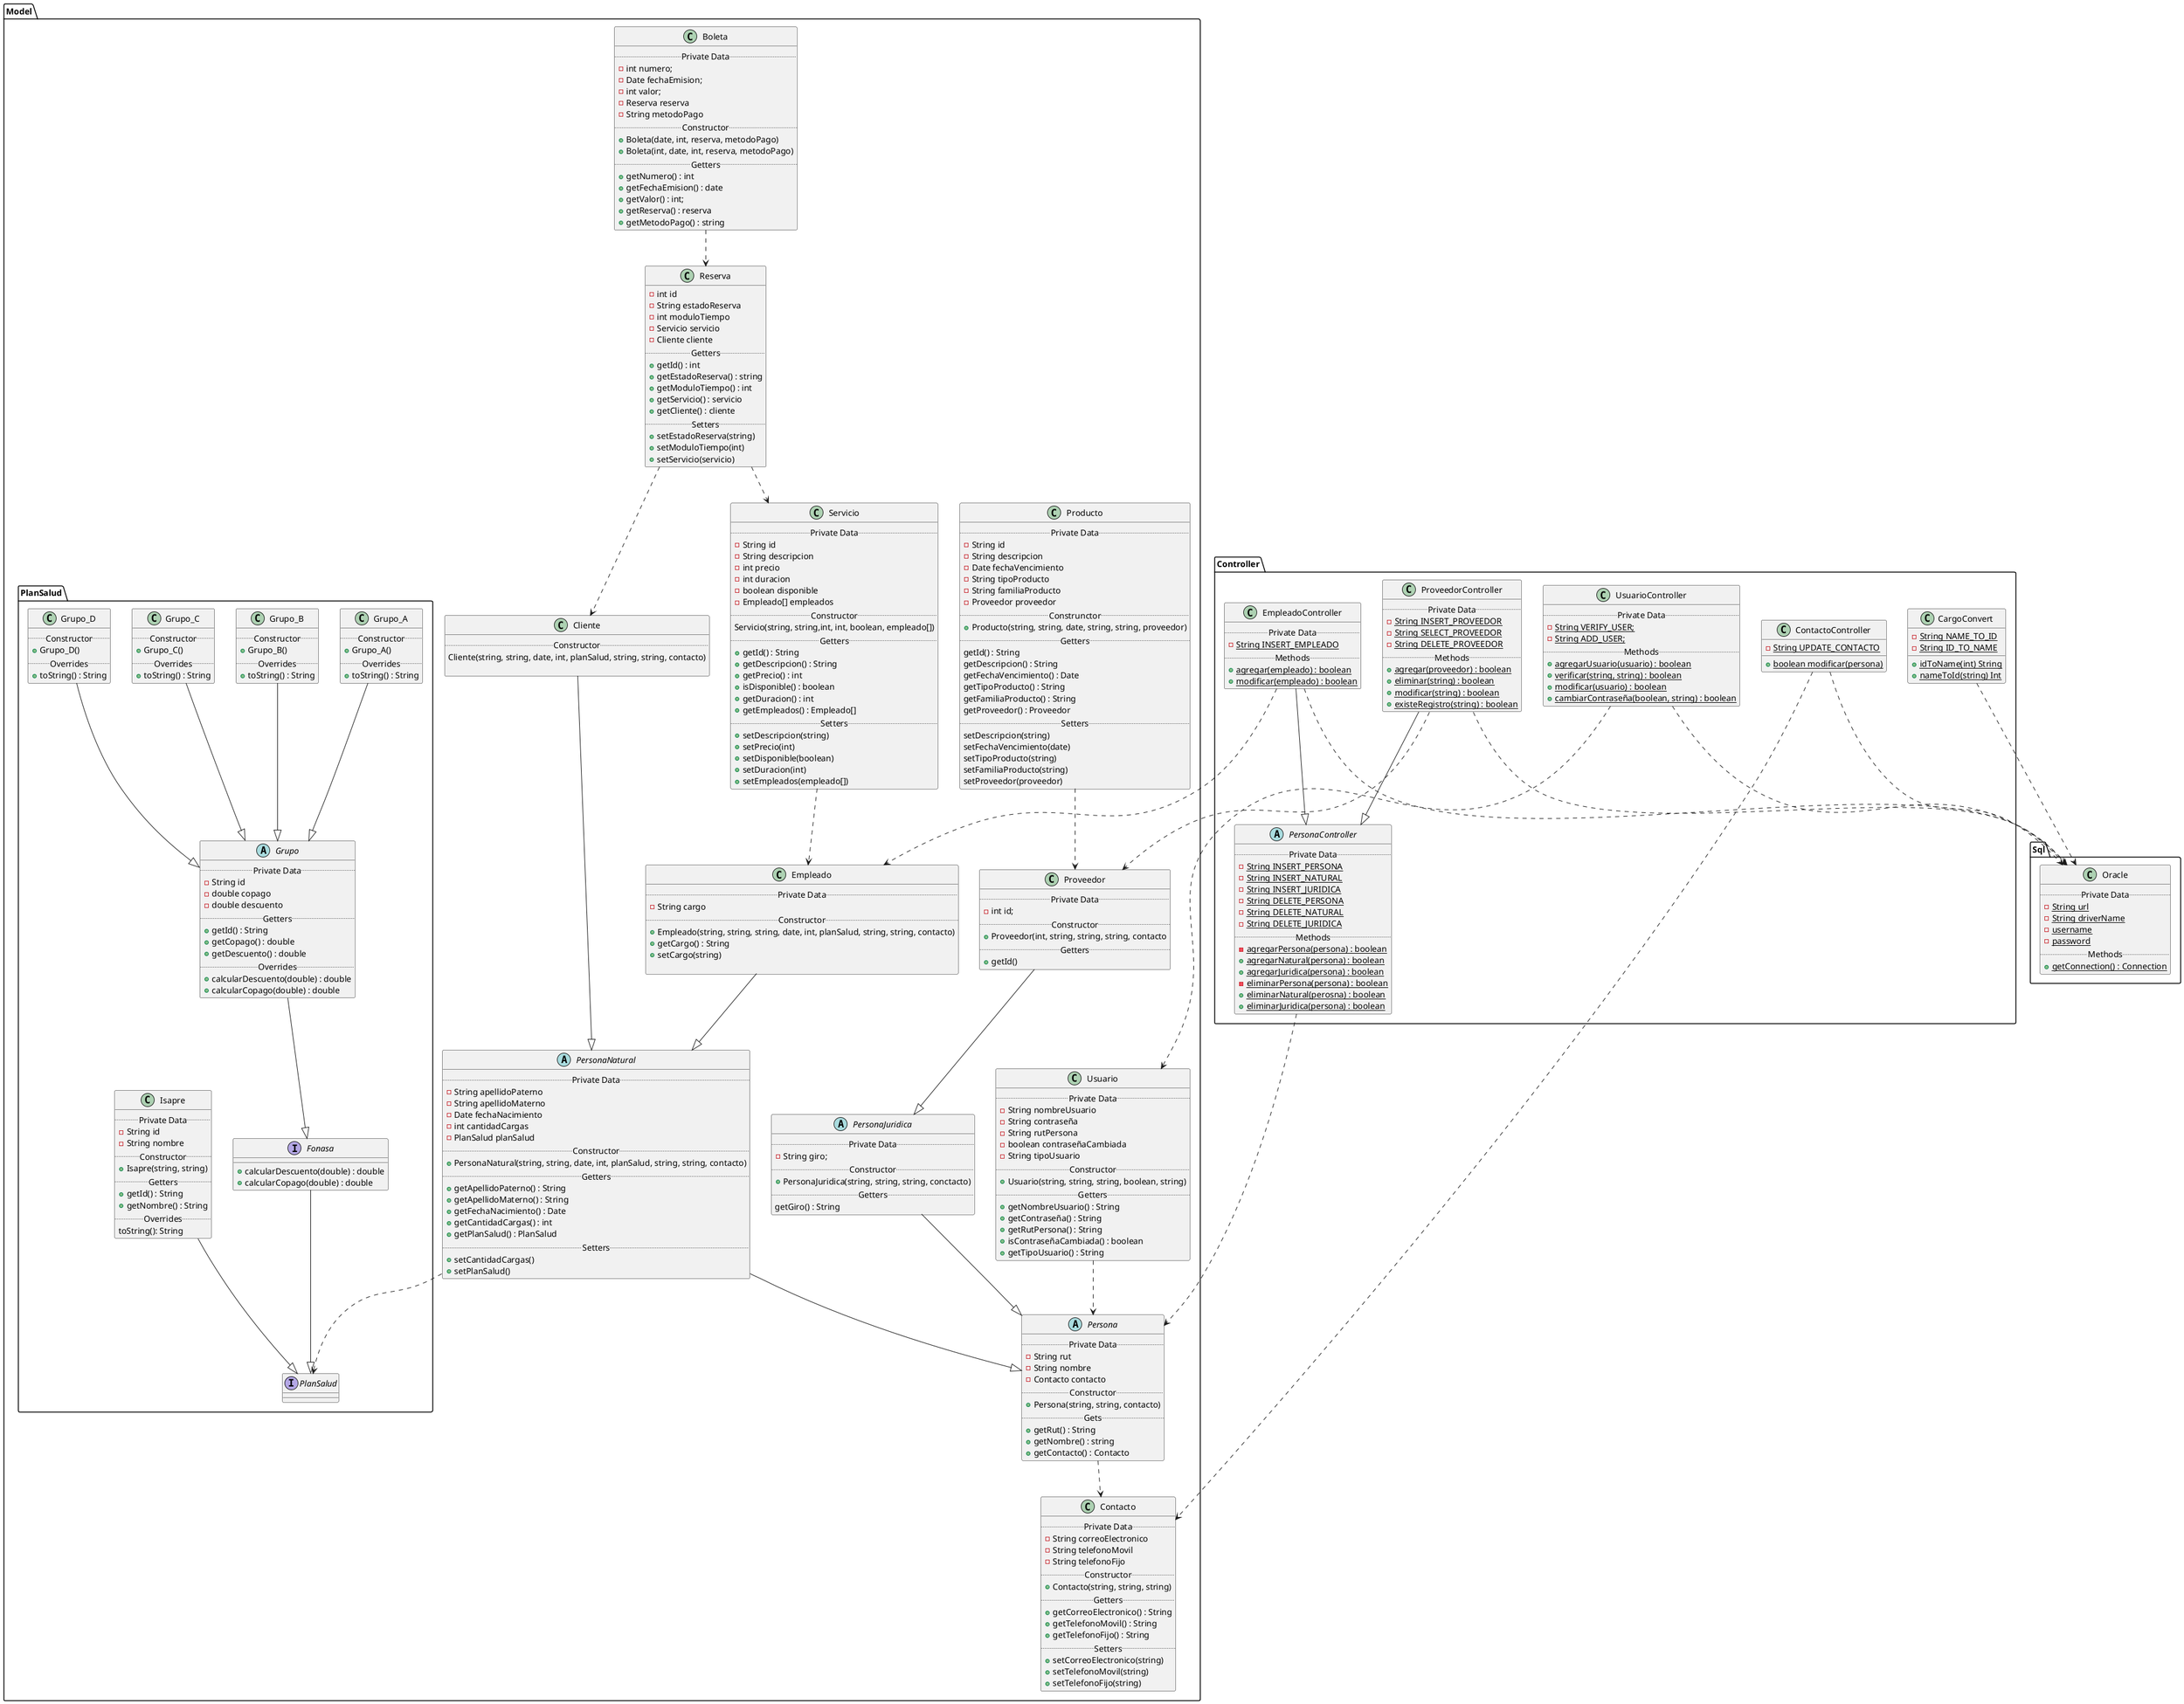 @startuml
abstract class Controller.PersonaController{
    .. Private Data ..
    - {static} String INSERT_PERSONA
    - {static} String INSERT_NATURAL
    - {static} String INSERT_JURIDICA
    - {static} String DELETE_PERSONA
    - {static} String DELETE_NATURAL
    - {static} String DELETE_JURIDICA
    .. Methods ..
    - {static} agregarPersona(persona) : boolean
    + {static} agregarNatural(persona) : boolean
    + {static} agregarJuridica(persona) : boolean
    - {static} eliminarPersona(persona) : boolean
    + {static} eliminarNatural(perosna) : boolean
    + {static} eliminarJuridica(persona) : boolean
}

class Controller.UsuarioController{
	.. Private Data ..
	- {static} String VERIFY_USER;
	- {static} String ADD_USER;
	.. Methods ..
	+ {static} agregarUsuario(usuario) : boolean
	+ {static} verificar(string, string) : boolean
        + {static} modificar(usuario) : boolean
        + {static} cambiarContraseña(boolean, string) : boolean
}

class Controller.ProveedorController{
    .. Private Data ..
    - {static} String INSERT_PROVEEDOR
    - {static} String SELECT_PROVEEDOR
    - {static} String DELETE_PROVEEDOR
    .. Methods ..
    + {static} agregar(proveedor) : boolean
    + {static} eliminar(string) : boolean
    + {static} modificar(string) : boolean
    + {static} existeRegistro(string) : boolean
}

class Controller.EmpleadoController{
    .. Private Data ..
    - {static} String INSERT_EMPLEADO
    .. Methods ..
    + {static} agregar(empleado) : boolean
    + {static} modificar(empleado) : boolean
}

class Controller.CargoConvert{
	- {static} String NAME_TO_ID
	- {static} String ID_TO_NAME
	+ {static} idToName(int) String
	+ {static} nameToId(string) Int
}

class Controller.ContactoController{
    - {static} String UPDATE_CONTACTO
    + {static} boolean modificar(persona)
}

interface Model.PlanSalud.Fonasa{
	+ calcularDescuento(double) : double
	+ calcularCopago(double) : double
}

interface Model.PlanSalud.PlanSalud

abstract class Model.PlanSalud.Grupo{
    .. Private Data ..
    - String id
    - double copago
    - double descuento
    .. Getters ..
    + getId() : String
    + getCopago() : double
    + getDescuento() : double
    .. Overrides ..
    + calcularDescuento(double) : double
    + calcularCopago(double) : double
}
class Model.PlanSalud.Grupo_A{
    .. Constructor ..
    + Grupo_A()
    .. Overrides ..
    + toString() : String
}
class Model.PlanSalud.Grupo_B{
    .. Constructor ..
    + Grupo_B()
    .. Overrides ..
    + toString() : String
}
class Model.PlanSalud.Grupo_C{
    .. Constructor ..
    + Grupo_C()
    .. Overrides ..
    + toString() : String
}
class Model.PlanSalud.Grupo_D{
    .. Constructor ..
    + Grupo_D()
    .. Overrides ..
    + toString() : String
}
class Model.PlanSalud.Isapre{
    .. Private Data ..
    - String id
    - String nombre
    .. Constructor ..
    + Isapre(string, string)
    .. Getters ..
    + getId() : String
    + getNombre() : String
    .. Overrides ..
    toString(): String
}

abstract class Model.Persona{
	.. Private Data ..
	- String rut
	- String nombre
	- Contacto contacto
	.. Constructor ..
	+ Persona(string, string, contacto)
	.. Gets ..
	+ getRut() : String
	+ getNombre() : string
	+ getContacto() : Contacto
}

class Model.Cliente{
    .. Constructor ..
    Cliente(string, string, date, int, planSalud, string, string, contacto)
    
}

class Model.Reserva{
    - int id
    - String estadoReserva
    - int moduloTiempo
    - Servicio servicio
    - Cliente cliente
    .. Getters ..
    + getId() : int
    + getEstadoReserva() : string
    + getModuloTiempo() : int
    + getServicio() : servicio
    + getCliente() : cliente
    .. Setters ..
    + setEstadoReserva(string)
    + setModuloTiempo(int)
    + setServicio(servicio)
}

class Model.Usuario{
	.. Private Data ..
	- String nombreUsuario
	- String contraseña
	- String rutPersona
	- boolean contraseñaCambiada
	- String tipoUsuario
	.. Constructor ..
	+ Usuario(string, string, string, boolean, string)
	.. Getters ..
	+ getNombreUsuario() : String
	+ getContraseña() : String
	+ getRutPersona() : String
	+ isContraseñaCambiada() : boolean
	+ getTipoUsuario() : String
}

class Model.Contacto{
	.. Private Data ..
	- String correoElectronico
	- String telefonoMovil
	- String telefonoFijo
	.. Constructor ..
	+ Contacto(string, string, string)
	.. Getters ..
	+ getCorreoElectronico() : String
	+ getTelefonoMovil() : String
	+ getTelefonoFijo() : String
	.. Setters ..
	+ setCorreoElectronico(string)
	+ setTelefonoMovil(string)
	+ setTelefonoFijo(string)
}

abstract class Model.PersonaNatural{
	.. Private Data ..
	- String apellidoPaterno
	- String apellidoMaterno
	- Date fechaNacimiento
	- int cantidadCargas
	- PlanSalud planSalud
	.. Constructor ..
	+ PersonaNatural(string, string, date, int, planSalud, string, string, contacto)
	.. Getters ..
	+ getApellidoPaterno() : String
	+ getApellidoMaterno() : String
	+ getFechaNacimiento() : Date
	+ getCantidadCargas() : int
	+ getPlanSalud() : PlanSalud
	.. Setters ..
	+ setCantidadCargas()
	+ setPlanSalud()
} 
class Model.Empleado{
	.. Private Data ..
	- String cargo
	.. Constructor ..
	+ Empleado(string, string, string, date, int, planSalud, string, string, contacto)
	+ getCargo() : String
	+ setCargo(string)

}
abstract class Model.PersonaJuridica{
    .. Private Data ..
    - String giro;
    .. Constructor ..
    + PersonaJuridica(string, string, string, conctacto)
    .. Getters ..
    getGiro() : String
}

class Model.Producto{
    .. Private Data ..
    - String id
    - String descripcion
    - Date fechaVencimiento
    - String tipoProducto
    - String familiaProducto
    - Proveedor proveedor
    .. Construnctor ..
    + Producto(string, string, date, string, string, proveedor)
    .. Getters ..
    getId() : String
    getDescripcion() : String
    getFechaVencimiento() : Date
    getTipoProducto() : String
    getFamiliaProducto() : String
    getProveedor() : Proveedor
    .. Setters ..
    setDescripcion(string)
    setFechaVencimiento(date)
    setTipoProducto(string)
    setFamiliaProducto(string)
    setProveedor(proveedor)
}
class Model.Proveedor{
    .. Private Data ..
    - int id;
    .. Constructor ..
    + Proveedor(int, string, string, string, contacto
    .. Getters ..
    + getId()
}
class Model.Servicio{
    .. Private Data ..
    - String id
    - String descripcion
    - int precio
    - int duracion
    - boolean disponible
    - Empleado[] empleados
    .. Constructor ..
    Servicio(string, string,int, int, boolean, empleado[])
    .. Getters ..
    + getId() : String
    + getDescripcion() : String
    + getPrecio() : int
    + isDisponible() : boolean
    + getDuracion() : int
    + getEmpleados() : Empleado[]
    .. Setters ..
    + setDescripcion(string)
    + setPrecio(int)
    + setDisponible(boolean)
    + setDuracion(int)
    + setEmpleados(empleado[])
}

class Model.Boleta{
    .. Private Data ..
    - int numero;
    - Date fechaEmision;
    - int valor;
    - Reserva reserva
    - String metodoPago
    .. Constructor ..
    + Boleta(date, int, reserva, metodoPago)
    + Boleta(int, date, int, reserva, metodoPago)
    .. Getters ..
    + getNumero() : int
    + getFechaEmision() : date
    + getValor() : int;
    + getReserva() : reserva
    + getMetodoPago() : string
}
class Sql.Oracle{
    .. Private Data ..
    - {static} String url
    - {static} String driverName
    - {static} username
    - {static} password
    .. Methods ..
    + {static} getConnection() : Connection
}
Model.PersonaJuridica --|> Model.Persona
Model.PersonaNatural --|> Model.Persona
Model.PersonaNatural ..> Model.PlanSalud.PlanSalud
Controller.CargoConvert ..> Sql.Oracle
Controller.ContactoController ..> Model.Contacto
Controller.ContactoController ..> Sql.Oracle
Controller.EmpleadoController --|> Controller.PersonaController
Controller.EmpleadoController ..> Model.Empleado
Controller.EmpleadoController ..> Sql.Oracle
Controller.PersonaController ..> Model.Persona
Controller.ProveedorController --|> Controller.PersonaController
Controller.ProveedorController ..> Model.Proveedor
Controller.ProveedorController ..> Sql.Oracle
Controller.UsuarioController ..> Model.Usuario
Controller.UsuarioController ..> Sql.Oracle
Model.Cliente --|> Model.PersonaNatural
Model.Empleado --|> Model.PersonaNatural
Model.PlanSalud.Grupo --|> Model.PlanSalud.Fonasa
Model.PlanSalud.Grupo_A --|> Model.PlanSalud.Grupo
Model.PlanSalud.Grupo_B --|> Model.PlanSalud.Grupo
Model.PlanSalud.Grupo_C --|> Model.PlanSalud.Grupo
Model.PlanSalud.Grupo_D --|> Model.PlanSalud.Grupo
Model.PlanSalud.Isapre --|> Model.PlanSalud.PlanSalud
Model.Proveedor --|> Model.PersonaJuridica
Model.PlanSalud.Fonasa --|> Model.PlanSalud.PlanSalud
Model.Usuario ..> Model.Persona
Model.Servicio ..> Model.Empleado
Model.Reserva ..> Model.Servicio
Model.Persona ..> Model.Contacto
Model.Producto ..> Model.Proveedor
Model.Reserva ..> Model.Cliente
Model.Boleta ..> Model.Reserva
@enduml